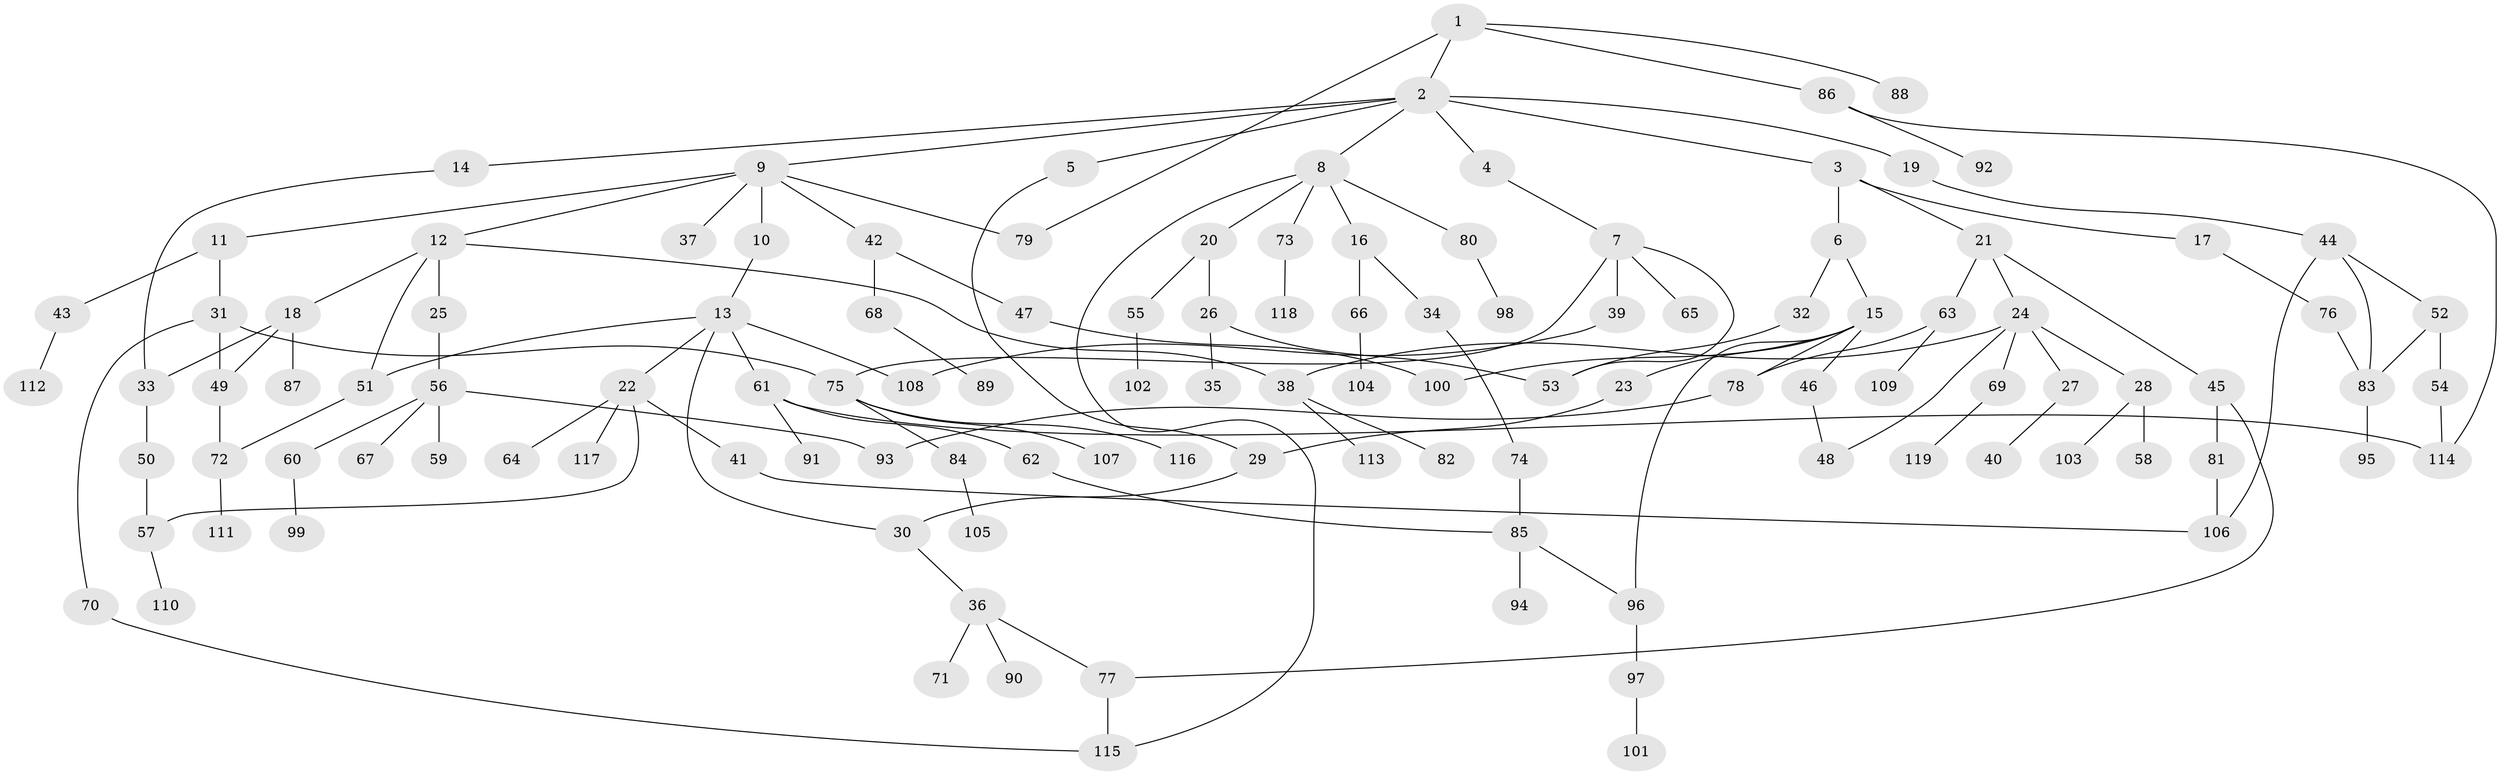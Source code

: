 // Generated by graph-tools (version 1.1) at 2025/41/03/09/25 04:41:42]
// undirected, 119 vertices, 146 edges
graph export_dot {
graph [start="1"]
  node [color=gray90,style=filled];
  1;
  2;
  3;
  4;
  5;
  6;
  7;
  8;
  9;
  10;
  11;
  12;
  13;
  14;
  15;
  16;
  17;
  18;
  19;
  20;
  21;
  22;
  23;
  24;
  25;
  26;
  27;
  28;
  29;
  30;
  31;
  32;
  33;
  34;
  35;
  36;
  37;
  38;
  39;
  40;
  41;
  42;
  43;
  44;
  45;
  46;
  47;
  48;
  49;
  50;
  51;
  52;
  53;
  54;
  55;
  56;
  57;
  58;
  59;
  60;
  61;
  62;
  63;
  64;
  65;
  66;
  67;
  68;
  69;
  70;
  71;
  72;
  73;
  74;
  75;
  76;
  77;
  78;
  79;
  80;
  81;
  82;
  83;
  84;
  85;
  86;
  87;
  88;
  89;
  90;
  91;
  92;
  93;
  94;
  95;
  96;
  97;
  98;
  99;
  100;
  101;
  102;
  103;
  104;
  105;
  106;
  107;
  108;
  109;
  110;
  111;
  112;
  113;
  114;
  115;
  116;
  117;
  118;
  119;
  1 -- 2;
  1 -- 86;
  1 -- 88;
  1 -- 79;
  2 -- 3;
  2 -- 4;
  2 -- 5;
  2 -- 8;
  2 -- 9;
  2 -- 14;
  2 -- 19;
  3 -- 6;
  3 -- 17;
  3 -- 21;
  4 -- 7;
  5 -- 29;
  6 -- 15;
  6 -- 32;
  7 -- 39;
  7 -- 65;
  7 -- 53;
  7 -- 75;
  8 -- 16;
  8 -- 20;
  8 -- 73;
  8 -- 80;
  8 -- 115;
  9 -- 10;
  9 -- 11;
  9 -- 12;
  9 -- 37;
  9 -- 42;
  9 -- 79;
  10 -- 13;
  11 -- 31;
  11 -- 43;
  12 -- 18;
  12 -- 25;
  12 -- 51;
  12 -- 38;
  13 -- 22;
  13 -- 61;
  13 -- 108;
  13 -- 51;
  13 -- 30;
  14 -- 33;
  15 -- 23;
  15 -- 46;
  15 -- 78;
  15 -- 96;
  15 -- 100;
  16 -- 34;
  16 -- 66;
  17 -- 76;
  18 -- 49;
  18 -- 87;
  18 -- 33;
  19 -- 44;
  20 -- 26;
  20 -- 55;
  21 -- 24;
  21 -- 45;
  21 -- 63;
  22 -- 41;
  22 -- 57;
  22 -- 64;
  22 -- 117;
  23 -- 29;
  24 -- 27;
  24 -- 28;
  24 -- 38;
  24 -- 48;
  24 -- 69;
  25 -- 56;
  26 -- 35;
  26 -- 53;
  27 -- 40;
  28 -- 58;
  28 -- 103;
  29 -- 30;
  30 -- 36;
  31 -- 70;
  31 -- 75;
  31 -- 49;
  32 -- 53;
  33 -- 50;
  34 -- 74;
  36 -- 71;
  36 -- 90;
  36 -- 77;
  38 -- 82;
  38 -- 113;
  39 -- 108;
  41 -- 106;
  42 -- 47;
  42 -- 68;
  43 -- 112;
  44 -- 52;
  44 -- 83;
  44 -- 106;
  45 -- 77;
  45 -- 81;
  46 -- 48;
  47 -- 100;
  49 -- 72;
  50 -- 57;
  51 -- 72;
  52 -- 54;
  52 -- 83;
  54 -- 114;
  55 -- 102;
  56 -- 59;
  56 -- 60;
  56 -- 67;
  56 -- 93;
  57 -- 110;
  60 -- 99;
  61 -- 62;
  61 -- 91;
  61 -- 114;
  62 -- 85;
  63 -- 109;
  63 -- 78;
  66 -- 104;
  68 -- 89;
  69 -- 119;
  70 -- 115;
  72 -- 111;
  73 -- 118;
  74 -- 85;
  75 -- 84;
  75 -- 107;
  75 -- 116;
  76 -- 83;
  77 -- 115;
  78 -- 93;
  80 -- 98;
  81 -- 106;
  83 -- 95;
  84 -- 105;
  85 -- 94;
  85 -- 96;
  86 -- 92;
  86 -- 114;
  96 -- 97;
  97 -- 101;
}
